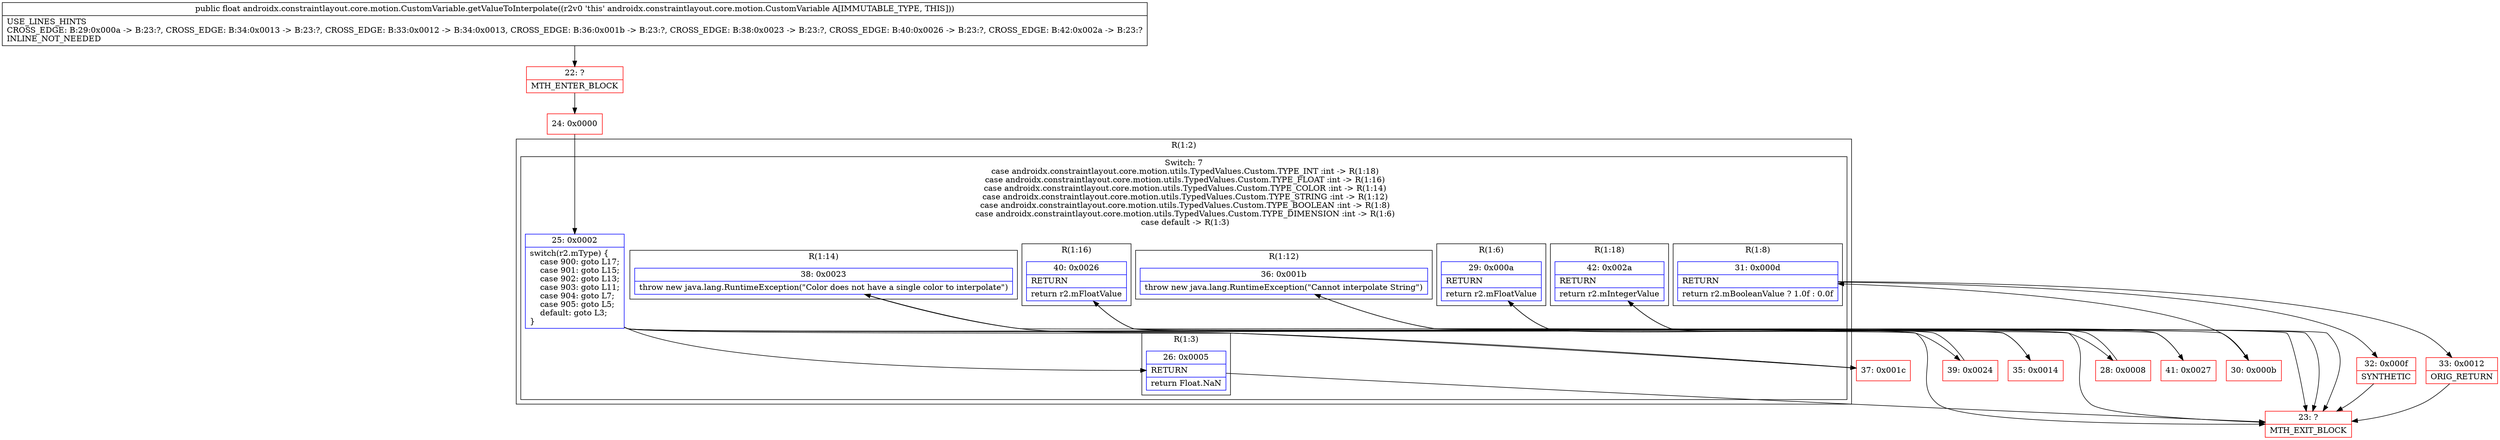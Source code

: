digraph "CFG forandroidx.constraintlayout.core.motion.CustomVariable.getValueToInterpolate()F" {
subgraph cluster_Region_144163517 {
label = "R(1:2)";
node [shape=record,color=blue];
subgraph cluster_SwitchRegion_798269196 {
label = "Switch: 7
 case androidx.constraintlayout.core.motion.utils.TypedValues.Custom.TYPE_INT :int -> R(1:18)
 case androidx.constraintlayout.core.motion.utils.TypedValues.Custom.TYPE_FLOAT :int -> R(1:16)
 case androidx.constraintlayout.core.motion.utils.TypedValues.Custom.TYPE_COLOR :int -> R(1:14)
 case androidx.constraintlayout.core.motion.utils.TypedValues.Custom.TYPE_STRING :int -> R(1:12)
 case androidx.constraintlayout.core.motion.utils.TypedValues.Custom.TYPE_BOOLEAN :int -> R(1:8)
 case androidx.constraintlayout.core.motion.utils.TypedValues.Custom.TYPE_DIMENSION :int -> R(1:6)
 case default -> R(1:3)";
node [shape=record,color=blue];
Node_25 [shape=record,label="{25\:\ 0x0002|switch(r2.mType) \{\l    case 900: goto L17;\l    case 901: goto L15;\l    case 902: goto L13;\l    case 903: goto L11;\l    case 904: goto L7;\l    case 905: goto L5;\l    default: goto L3;\l\}\l}"];
subgraph cluster_Region_136660302 {
label = "R(1:18)";
node [shape=record,color=blue];
Node_42 [shape=record,label="{42\:\ 0x002a|RETURN\l|return r2.mIntegerValue\l}"];
}
subgraph cluster_Region_928034237 {
label = "R(1:16)";
node [shape=record,color=blue];
Node_40 [shape=record,label="{40\:\ 0x0026|RETURN\l|return r2.mFloatValue\l}"];
}
subgraph cluster_Region_23335872 {
label = "R(1:14)";
node [shape=record,color=blue];
Node_38 [shape=record,label="{38\:\ 0x0023|throw new java.lang.RuntimeException(\"Color does not have a single color to interpolate\")\l}"];
}
subgraph cluster_Region_176390175 {
label = "R(1:12)";
node [shape=record,color=blue];
Node_36 [shape=record,label="{36\:\ 0x001b|throw new java.lang.RuntimeException(\"Cannot interpolate String\")\l}"];
}
subgraph cluster_Region_682535732 {
label = "R(1:8)";
node [shape=record,color=blue];
Node_31 [shape=record,label="{31\:\ 0x000d|RETURN\l|return r2.mBooleanValue ? 1.0f : 0.0f\l}"];
}
subgraph cluster_Region_446809817 {
label = "R(1:6)";
node [shape=record,color=blue];
Node_29 [shape=record,label="{29\:\ 0x000a|RETURN\l|return r2.mFloatValue\l}"];
}
subgraph cluster_Region_997866590 {
label = "R(1:3)";
node [shape=record,color=blue];
Node_26 [shape=record,label="{26\:\ 0x0005|RETURN\l|return Float.NaN\l}"];
}
}
}
Node_22 [shape=record,color=red,label="{22\:\ ?|MTH_ENTER_BLOCK\l}"];
Node_24 [shape=record,color=red,label="{24\:\ 0x0000}"];
Node_23 [shape=record,color=red,label="{23\:\ ?|MTH_EXIT_BLOCK\l}"];
Node_28 [shape=record,color=red,label="{28\:\ 0x0008}"];
Node_30 [shape=record,color=red,label="{30\:\ 0x000b}"];
Node_32 [shape=record,color=red,label="{32\:\ 0x000f|SYNTHETIC\l}"];
Node_33 [shape=record,color=red,label="{33\:\ 0x0012|ORIG_RETURN\l}"];
Node_35 [shape=record,color=red,label="{35\:\ 0x0014}"];
Node_37 [shape=record,color=red,label="{37\:\ 0x001c}"];
Node_39 [shape=record,color=red,label="{39\:\ 0x0024}"];
Node_41 [shape=record,color=red,label="{41\:\ 0x0027}"];
MethodNode[shape=record,label="{public float androidx.constraintlayout.core.motion.CustomVariable.getValueToInterpolate((r2v0 'this' androidx.constraintlayout.core.motion.CustomVariable A[IMMUTABLE_TYPE, THIS]))  | USE_LINES_HINTS\lCROSS_EDGE: B:29:0x000a \-\> B:23:?, CROSS_EDGE: B:34:0x0013 \-\> B:23:?, CROSS_EDGE: B:33:0x0012 \-\> B:34:0x0013, CROSS_EDGE: B:36:0x001b \-\> B:23:?, CROSS_EDGE: B:38:0x0023 \-\> B:23:?, CROSS_EDGE: B:40:0x0026 \-\> B:23:?, CROSS_EDGE: B:42:0x002a \-\> B:23:?\lINLINE_NOT_NEEDED\l}"];
MethodNode -> Node_22;Node_25 -> Node_26;
Node_25 -> Node_28;
Node_25 -> Node_30;
Node_25 -> Node_35;
Node_25 -> Node_37;
Node_25 -> Node_39;
Node_25 -> Node_41;
Node_42 -> Node_23;
Node_40 -> Node_23;
Node_38 -> Node_23;
Node_36 -> Node_23;
Node_31 -> Node_32;
Node_31 -> Node_33;
Node_29 -> Node_23;
Node_26 -> Node_23;
Node_22 -> Node_24;
Node_24 -> Node_25;
Node_28 -> Node_29;
Node_30 -> Node_31;
Node_32 -> Node_23;
Node_33 -> Node_23;
Node_35 -> Node_36;
Node_37 -> Node_38;
Node_39 -> Node_40;
Node_41 -> Node_42;
}

